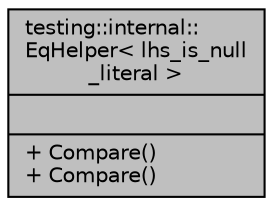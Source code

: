 digraph "testing::internal::EqHelper&lt; lhs_is_null_literal &gt;"
{
  edge [fontname="Helvetica",fontsize="10",labelfontname="Helvetica",labelfontsize="10"];
  node [fontname="Helvetica",fontsize="10",shape=record];
  Node1 [label="{testing::internal::\lEqHelper\< lhs_is_null\l_literal \>\n||+ Compare()\l+ Compare()\l}",height=0.2,width=0.4,color="black", fillcolor="grey75", style="filled", fontcolor="black"];
}
